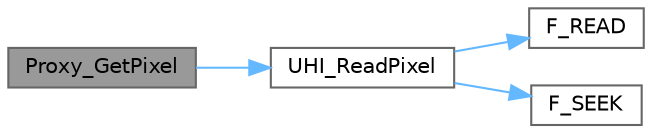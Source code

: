 digraph "Proxy_GetPixel"
{
 // LATEX_PDF_SIZE
  bgcolor="transparent";
  edge [fontname=Helvetica,fontsize=10,labelfontname=Helvetica,labelfontsize=10];
  node [fontname=Helvetica,fontsize=10,shape=box,height=0.2,width=0.4];
  rankdir="LR";
  Node1 [id="Node000001",label="Proxy_GetPixel",height=0.2,width=0.4,color="gray40", fillcolor="grey60", style="filled", fontcolor="black",tooltip=" "];
  Node1 -> Node2 [id="edge1_Node000001_Node000002",color="steelblue1",style="solid",tooltip=" "];
  Node2 [id="Node000002",label="UHI_ReadPixel",height=0.2,width=0.4,color="grey40", fillcolor="white", style="filled",URL="$d6/d7a/uhi__io_8c.html#ad7fd2d84633ee6e0355a950deeacd220",tooltip=" "];
  Node2 -> Node3 [id="edge2_Node000002_Node000003",color="steelblue1",style="solid",tooltip=" "];
  Node3 [id="Node000003",label="F_READ",height=0.2,width=0.4,color="grey40", fillcolor="white", style="filled",URL="$d9/da2/file___i_o_8c.html#a6d14febd2771048b4a06dd86ea17718d",tooltip=" "];
  Node2 -> Node4 [id="edge3_Node000002_Node000004",color="steelblue1",style="solid",tooltip=" "];
  Node4 [id="Node000004",label="F_SEEK",height=0.2,width=0.4,color="grey40", fillcolor="white", style="filled",URL="$d9/da2/file___i_o_8c.html#a3ac9e7bef40307b69bdf5e0cb6904d83",tooltip=" "];
}
